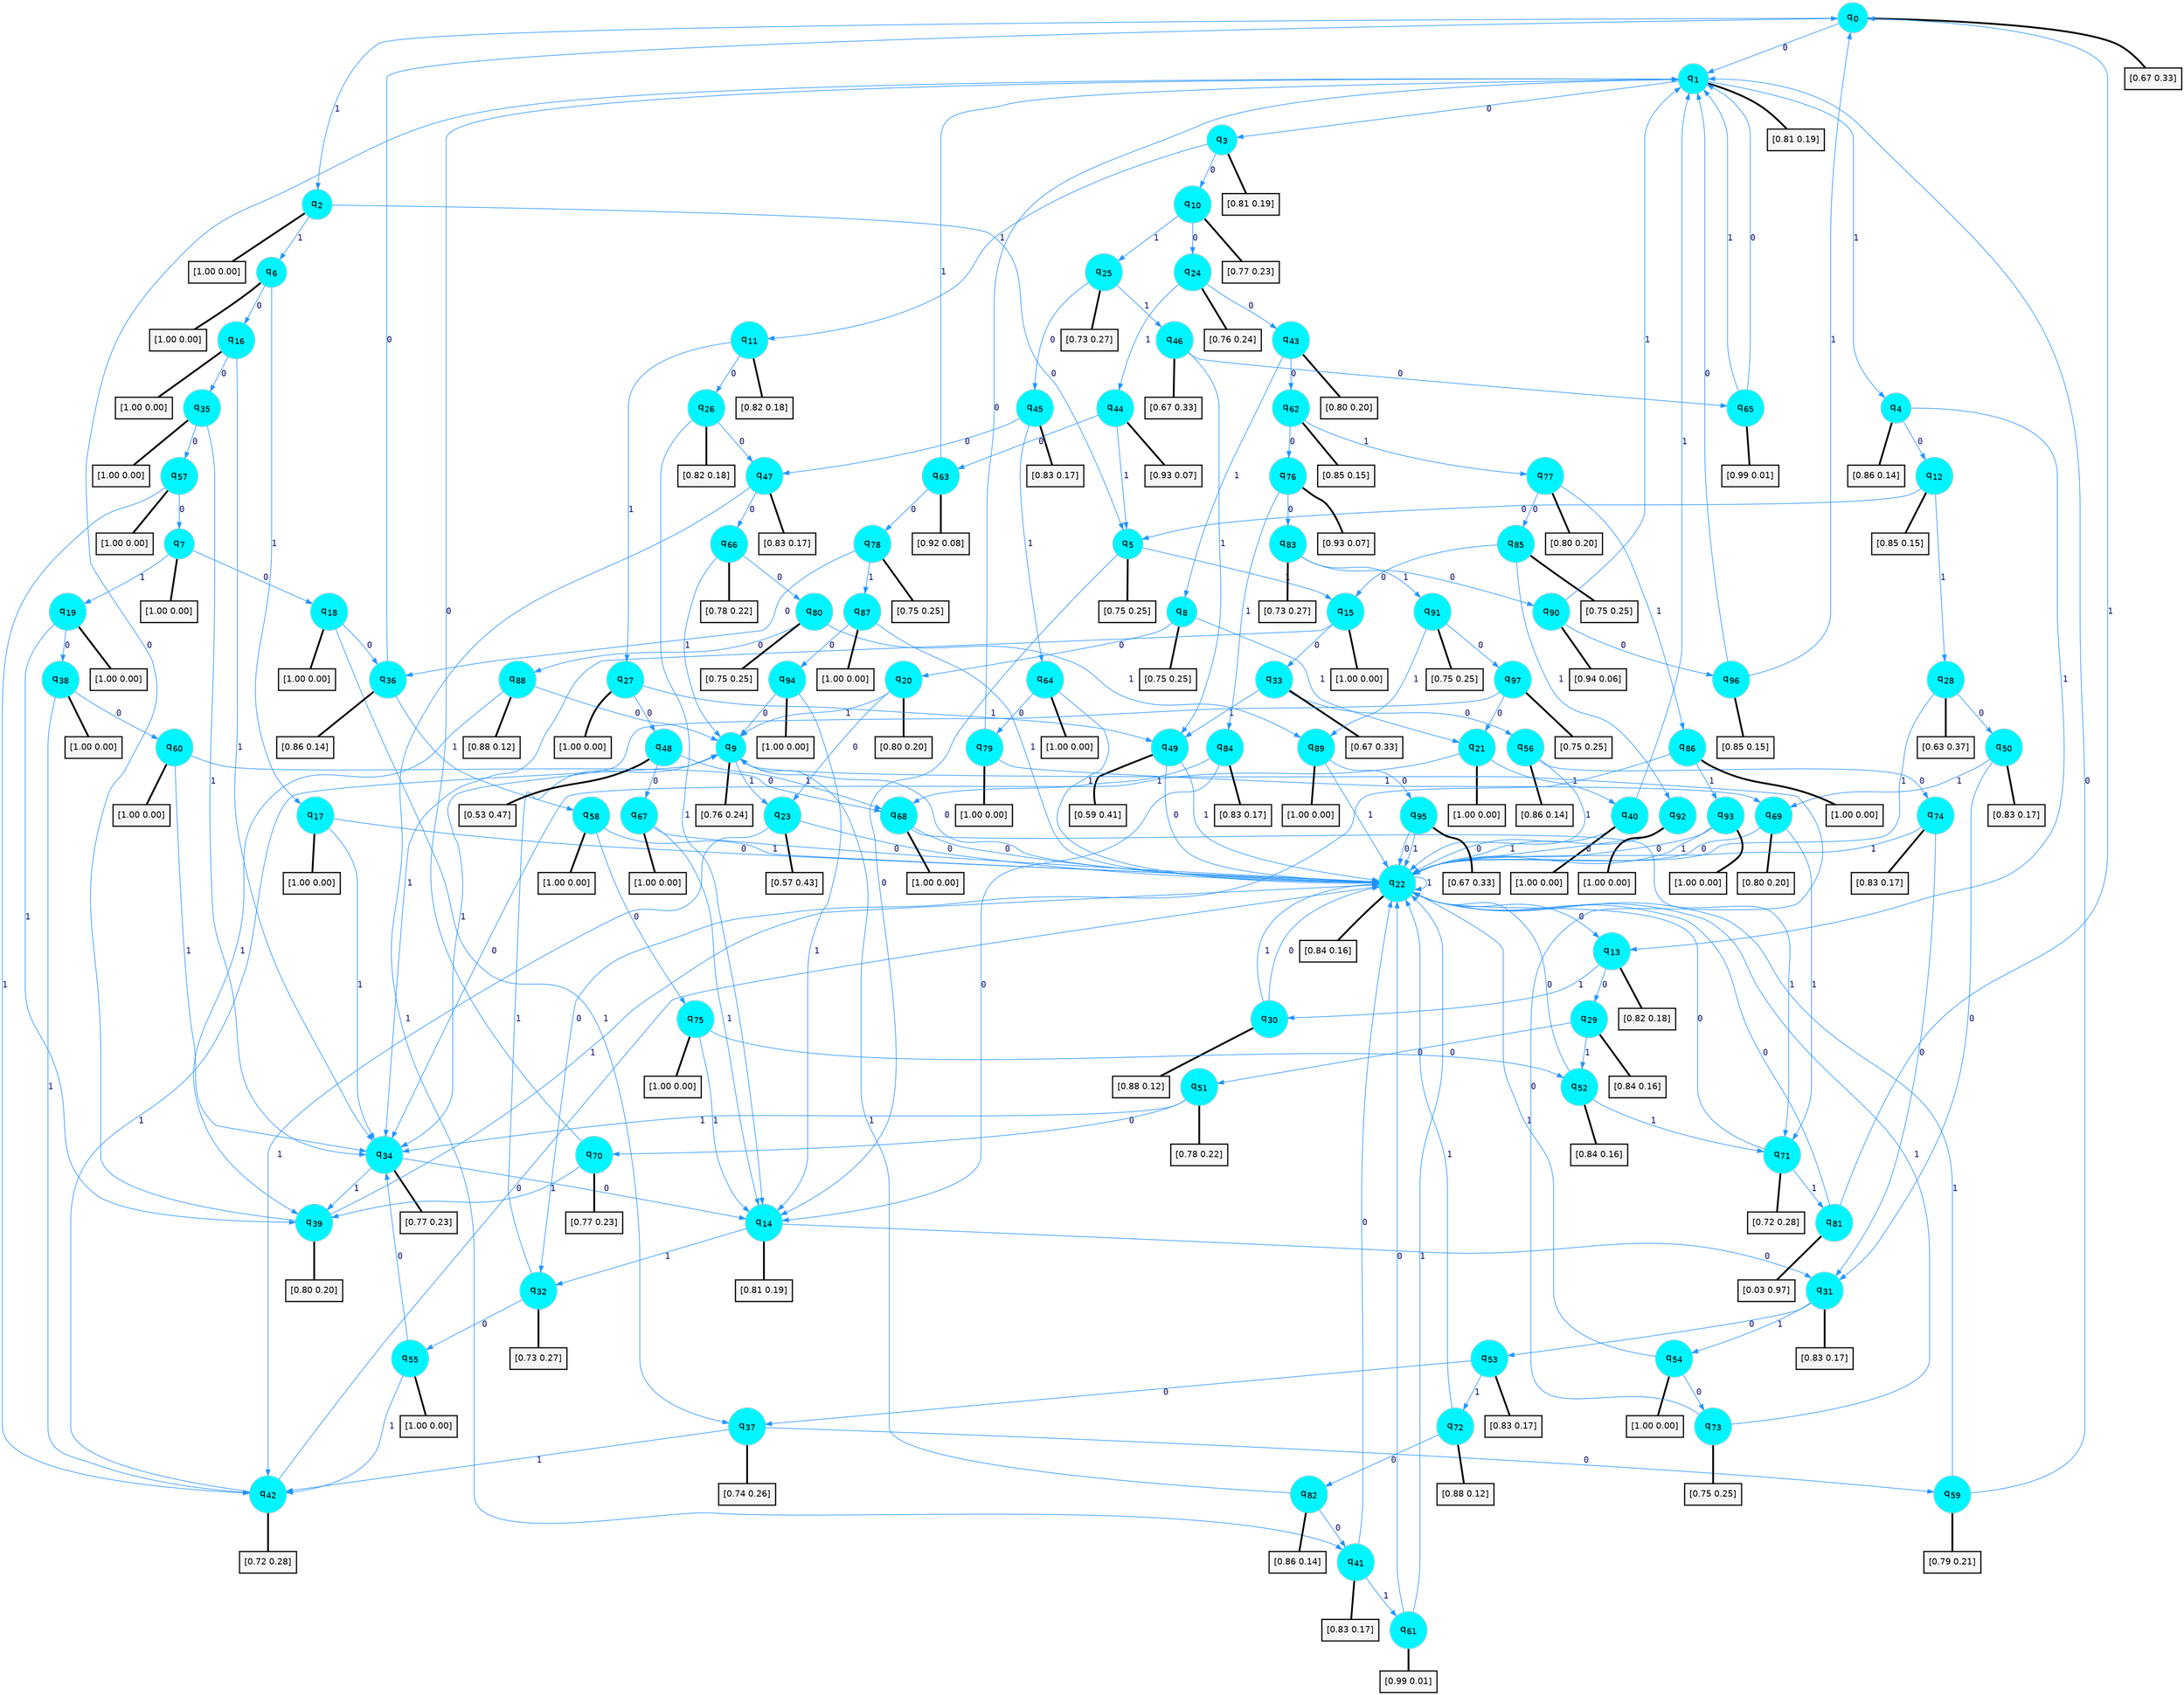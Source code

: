 digraph G {
graph [
bgcolor=transparent, dpi=300, rankdir=TD, size="40,25"];
node [
color=gray, fillcolor=turquoise1, fontcolor=black, fontname=Helvetica, fontsize=16, fontweight=bold, shape=circle, style=filled];
edge [
arrowsize=1, color=dodgerblue1, fontcolor=midnightblue, fontname=courier, fontweight=bold, penwidth=1, style=solid, weight=20];
0[label=<q<SUB>0</SUB>>];
1[label=<q<SUB>1</SUB>>];
2[label=<q<SUB>2</SUB>>];
3[label=<q<SUB>3</SUB>>];
4[label=<q<SUB>4</SUB>>];
5[label=<q<SUB>5</SUB>>];
6[label=<q<SUB>6</SUB>>];
7[label=<q<SUB>7</SUB>>];
8[label=<q<SUB>8</SUB>>];
9[label=<q<SUB>9</SUB>>];
10[label=<q<SUB>10</SUB>>];
11[label=<q<SUB>11</SUB>>];
12[label=<q<SUB>12</SUB>>];
13[label=<q<SUB>13</SUB>>];
14[label=<q<SUB>14</SUB>>];
15[label=<q<SUB>15</SUB>>];
16[label=<q<SUB>16</SUB>>];
17[label=<q<SUB>17</SUB>>];
18[label=<q<SUB>18</SUB>>];
19[label=<q<SUB>19</SUB>>];
20[label=<q<SUB>20</SUB>>];
21[label=<q<SUB>21</SUB>>];
22[label=<q<SUB>22</SUB>>];
23[label=<q<SUB>23</SUB>>];
24[label=<q<SUB>24</SUB>>];
25[label=<q<SUB>25</SUB>>];
26[label=<q<SUB>26</SUB>>];
27[label=<q<SUB>27</SUB>>];
28[label=<q<SUB>28</SUB>>];
29[label=<q<SUB>29</SUB>>];
30[label=<q<SUB>30</SUB>>];
31[label=<q<SUB>31</SUB>>];
32[label=<q<SUB>32</SUB>>];
33[label=<q<SUB>33</SUB>>];
34[label=<q<SUB>34</SUB>>];
35[label=<q<SUB>35</SUB>>];
36[label=<q<SUB>36</SUB>>];
37[label=<q<SUB>37</SUB>>];
38[label=<q<SUB>38</SUB>>];
39[label=<q<SUB>39</SUB>>];
40[label=<q<SUB>40</SUB>>];
41[label=<q<SUB>41</SUB>>];
42[label=<q<SUB>42</SUB>>];
43[label=<q<SUB>43</SUB>>];
44[label=<q<SUB>44</SUB>>];
45[label=<q<SUB>45</SUB>>];
46[label=<q<SUB>46</SUB>>];
47[label=<q<SUB>47</SUB>>];
48[label=<q<SUB>48</SUB>>];
49[label=<q<SUB>49</SUB>>];
50[label=<q<SUB>50</SUB>>];
51[label=<q<SUB>51</SUB>>];
52[label=<q<SUB>52</SUB>>];
53[label=<q<SUB>53</SUB>>];
54[label=<q<SUB>54</SUB>>];
55[label=<q<SUB>55</SUB>>];
56[label=<q<SUB>56</SUB>>];
57[label=<q<SUB>57</SUB>>];
58[label=<q<SUB>58</SUB>>];
59[label=<q<SUB>59</SUB>>];
60[label=<q<SUB>60</SUB>>];
61[label=<q<SUB>61</SUB>>];
62[label=<q<SUB>62</SUB>>];
63[label=<q<SUB>63</SUB>>];
64[label=<q<SUB>64</SUB>>];
65[label=<q<SUB>65</SUB>>];
66[label=<q<SUB>66</SUB>>];
67[label=<q<SUB>67</SUB>>];
68[label=<q<SUB>68</SUB>>];
69[label=<q<SUB>69</SUB>>];
70[label=<q<SUB>70</SUB>>];
71[label=<q<SUB>71</SUB>>];
72[label=<q<SUB>72</SUB>>];
73[label=<q<SUB>73</SUB>>];
74[label=<q<SUB>74</SUB>>];
75[label=<q<SUB>75</SUB>>];
76[label=<q<SUB>76</SUB>>];
77[label=<q<SUB>77</SUB>>];
78[label=<q<SUB>78</SUB>>];
79[label=<q<SUB>79</SUB>>];
80[label=<q<SUB>80</SUB>>];
81[label=<q<SUB>81</SUB>>];
82[label=<q<SUB>82</SUB>>];
83[label=<q<SUB>83</SUB>>];
84[label=<q<SUB>84</SUB>>];
85[label=<q<SUB>85</SUB>>];
86[label=<q<SUB>86</SUB>>];
87[label=<q<SUB>87</SUB>>];
88[label=<q<SUB>88</SUB>>];
89[label=<q<SUB>89</SUB>>];
90[label=<q<SUB>90</SUB>>];
91[label=<q<SUB>91</SUB>>];
92[label=<q<SUB>92</SUB>>];
93[label=<q<SUB>93</SUB>>];
94[label=<q<SUB>94</SUB>>];
95[label=<q<SUB>95</SUB>>];
96[label=<q<SUB>96</SUB>>];
97[label=<q<SUB>97</SUB>>];
98[label="[0.67 0.33]", shape=box,fontcolor=black, fontname=Helvetica, fontsize=14, penwidth=2, fillcolor=whitesmoke,color=black];
99[label="[0.81 0.19]", shape=box,fontcolor=black, fontname=Helvetica, fontsize=14, penwidth=2, fillcolor=whitesmoke,color=black];
100[label="[1.00 0.00]", shape=box,fontcolor=black, fontname=Helvetica, fontsize=14, penwidth=2, fillcolor=whitesmoke,color=black];
101[label="[0.81 0.19]", shape=box,fontcolor=black, fontname=Helvetica, fontsize=14, penwidth=2, fillcolor=whitesmoke,color=black];
102[label="[0.86 0.14]", shape=box,fontcolor=black, fontname=Helvetica, fontsize=14, penwidth=2, fillcolor=whitesmoke,color=black];
103[label="[0.75 0.25]", shape=box,fontcolor=black, fontname=Helvetica, fontsize=14, penwidth=2, fillcolor=whitesmoke,color=black];
104[label="[1.00 0.00]", shape=box,fontcolor=black, fontname=Helvetica, fontsize=14, penwidth=2, fillcolor=whitesmoke,color=black];
105[label="[1.00 0.00]", shape=box,fontcolor=black, fontname=Helvetica, fontsize=14, penwidth=2, fillcolor=whitesmoke,color=black];
106[label="[0.75 0.25]", shape=box,fontcolor=black, fontname=Helvetica, fontsize=14, penwidth=2, fillcolor=whitesmoke,color=black];
107[label="[0.76 0.24]", shape=box,fontcolor=black, fontname=Helvetica, fontsize=14, penwidth=2, fillcolor=whitesmoke,color=black];
108[label="[0.77 0.23]", shape=box,fontcolor=black, fontname=Helvetica, fontsize=14, penwidth=2, fillcolor=whitesmoke,color=black];
109[label="[0.82 0.18]", shape=box,fontcolor=black, fontname=Helvetica, fontsize=14, penwidth=2, fillcolor=whitesmoke,color=black];
110[label="[0.85 0.15]", shape=box,fontcolor=black, fontname=Helvetica, fontsize=14, penwidth=2, fillcolor=whitesmoke,color=black];
111[label="[0.82 0.18]", shape=box,fontcolor=black, fontname=Helvetica, fontsize=14, penwidth=2, fillcolor=whitesmoke,color=black];
112[label="[0.81 0.19]", shape=box,fontcolor=black, fontname=Helvetica, fontsize=14, penwidth=2, fillcolor=whitesmoke,color=black];
113[label="[1.00 0.00]", shape=box,fontcolor=black, fontname=Helvetica, fontsize=14, penwidth=2, fillcolor=whitesmoke,color=black];
114[label="[1.00 0.00]", shape=box,fontcolor=black, fontname=Helvetica, fontsize=14, penwidth=2, fillcolor=whitesmoke,color=black];
115[label="[1.00 0.00]", shape=box,fontcolor=black, fontname=Helvetica, fontsize=14, penwidth=2, fillcolor=whitesmoke,color=black];
116[label="[1.00 0.00]", shape=box,fontcolor=black, fontname=Helvetica, fontsize=14, penwidth=2, fillcolor=whitesmoke,color=black];
117[label="[1.00 0.00]", shape=box,fontcolor=black, fontname=Helvetica, fontsize=14, penwidth=2, fillcolor=whitesmoke,color=black];
118[label="[0.80 0.20]", shape=box,fontcolor=black, fontname=Helvetica, fontsize=14, penwidth=2, fillcolor=whitesmoke,color=black];
119[label="[1.00 0.00]", shape=box,fontcolor=black, fontname=Helvetica, fontsize=14, penwidth=2, fillcolor=whitesmoke,color=black];
120[label="[0.84 0.16]", shape=box,fontcolor=black, fontname=Helvetica, fontsize=14, penwidth=2, fillcolor=whitesmoke,color=black];
121[label="[0.57 0.43]", shape=box,fontcolor=black, fontname=Helvetica, fontsize=14, penwidth=2, fillcolor=whitesmoke,color=black];
122[label="[0.76 0.24]", shape=box,fontcolor=black, fontname=Helvetica, fontsize=14, penwidth=2, fillcolor=whitesmoke,color=black];
123[label="[0.73 0.27]", shape=box,fontcolor=black, fontname=Helvetica, fontsize=14, penwidth=2, fillcolor=whitesmoke,color=black];
124[label="[0.82 0.18]", shape=box,fontcolor=black, fontname=Helvetica, fontsize=14, penwidth=2, fillcolor=whitesmoke,color=black];
125[label="[1.00 0.00]", shape=box,fontcolor=black, fontname=Helvetica, fontsize=14, penwidth=2, fillcolor=whitesmoke,color=black];
126[label="[0.63 0.37]", shape=box,fontcolor=black, fontname=Helvetica, fontsize=14, penwidth=2, fillcolor=whitesmoke,color=black];
127[label="[0.84 0.16]", shape=box,fontcolor=black, fontname=Helvetica, fontsize=14, penwidth=2, fillcolor=whitesmoke,color=black];
128[label="[0.88 0.12]", shape=box,fontcolor=black, fontname=Helvetica, fontsize=14, penwidth=2, fillcolor=whitesmoke,color=black];
129[label="[0.83 0.17]", shape=box,fontcolor=black, fontname=Helvetica, fontsize=14, penwidth=2, fillcolor=whitesmoke,color=black];
130[label="[0.73 0.27]", shape=box,fontcolor=black, fontname=Helvetica, fontsize=14, penwidth=2, fillcolor=whitesmoke,color=black];
131[label="[0.67 0.33]", shape=box,fontcolor=black, fontname=Helvetica, fontsize=14, penwidth=2, fillcolor=whitesmoke,color=black];
132[label="[0.77 0.23]", shape=box,fontcolor=black, fontname=Helvetica, fontsize=14, penwidth=2, fillcolor=whitesmoke,color=black];
133[label="[1.00 0.00]", shape=box,fontcolor=black, fontname=Helvetica, fontsize=14, penwidth=2, fillcolor=whitesmoke,color=black];
134[label="[0.86 0.14]", shape=box,fontcolor=black, fontname=Helvetica, fontsize=14, penwidth=2, fillcolor=whitesmoke,color=black];
135[label="[0.74 0.26]", shape=box,fontcolor=black, fontname=Helvetica, fontsize=14, penwidth=2, fillcolor=whitesmoke,color=black];
136[label="[1.00 0.00]", shape=box,fontcolor=black, fontname=Helvetica, fontsize=14, penwidth=2, fillcolor=whitesmoke,color=black];
137[label="[0.80 0.20]", shape=box,fontcolor=black, fontname=Helvetica, fontsize=14, penwidth=2, fillcolor=whitesmoke,color=black];
138[label="[1.00 0.00]", shape=box,fontcolor=black, fontname=Helvetica, fontsize=14, penwidth=2, fillcolor=whitesmoke,color=black];
139[label="[0.83 0.17]", shape=box,fontcolor=black, fontname=Helvetica, fontsize=14, penwidth=2, fillcolor=whitesmoke,color=black];
140[label="[0.72 0.28]", shape=box,fontcolor=black, fontname=Helvetica, fontsize=14, penwidth=2, fillcolor=whitesmoke,color=black];
141[label="[0.80 0.20]", shape=box,fontcolor=black, fontname=Helvetica, fontsize=14, penwidth=2, fillcolor=whitesmoke,color=black];
142[label="[0.93 0.07]", shape=box,fontcolor=black, fontname=Helvetica, fontsize=14, penwidth=2, fillcolor=whitesmoke,color=black];
143[label="[0.83 0.17]", shape=box,fontcolor=black, fontname=Helvetica, fontsize=14, penwidth=2, fillcolor=whitesmoke,color=black];
144[label="[0.67 0.33]", shape=box,fontcolor=black, fontname=Helvetica, fontsize=14, penwidth=2, fillcolor=whitesmoke,color=black];
145[label="[0.83 0.17]", shape=box,fontcolor=black, fontname=Helvetica, fontsize=14, penwidth=2, fillcolor=whitesmoke,color=black];
146[label="[0.53 0.47]", shape=box,fontcolor=black, fontname=Helvetica, fontsize=14, penwidth=2, fillcolor=whitesmoke,color=black];
147[label="[0.59 0.41]", shape=box,fontcolor=black, fontname=Helvetica, fontsize=14, penwidth=2, fillcolor=whitesmoke,color=black];
148[label="[0.83 0.17]", shape=box,fontcolor=black, fontname=Helvetica, fontsize=14, penwidth=2, fillcolor=whitesmoke,color=black];
149[label="[0.78 0.22]", shape=box,fontcolor=black, fontname=Helvetica, fontsize=14, penwidth=2, fillcolor=whitesmoke,color=black];
150[label="[0.84 0.16]", shape=box,fontcolor=black, fontname=Helvetica, fontsize=14, penwidth=2, fillcolor=whitesmoke,color=black];
151[label="[0.83 0.17]", shape=box,fontcolor=black, fontname=Helvetica, fontsize=14, penwidth=2, fillcolor=whitesmoke,color=black];
152[label="[1.00 0.00]", shape=box,fontcolor=black, fontname=Helvetica, fontsize=14, penwidth=2, fillcolor=whitesmoke,color=black];
153[label="[1.00 0.00]", shape=box,fontcolor=black, fontname=Helvetica, fontsize=14, penwidth=2, fillcolor=whitesmoke,color=black];
154[label="[0.86 0.14]", shape=box,fontcolor=black, fontname=Helvetica, fontsize=14, penwidth=2, fillcolor=whitesmoke,color=black];
155[label="[1.00 0.00]", shape=box,fontcolor=black, fontname=Helvetica, fontsize=14, penwidth=2, fillcolor=whitesmoke,color=black];
156[label="[1.00 0.00]", shape=box,fontcolor=black, fontname=Helvetica, fontsize=14, penwidth=2, fillcolor=whitesmoke,color=black];
157[label="[0.79 0.21]", shape=box,fontcolor=black, fontname=Helvetica, fontsize=14, penwidth=2, fillcolor=whitesmoke,color=black];
158[label="[1.00 0.00]", shape=box,fontcolor=black, fontname=Helvetica, fontsize=14, penwidth=2, fillcolor=whitesmoke,color=black];
159[label="[0.99 0.01]", shape=box,fontcolor=black, fontname=Helvetica, fontsize=14, penwidth=2, fillcolor=whitesmoke,color=black];
160[label="[0.85 0.15]", shape=box,fontcolor=black, fontname=Helvetica, fontsize=14, penwidth=2, fillcolor=whitesmoke,color=black];
161[label="[0.92 0.08]", shape=box,fontcolor=black, fontname=Helvetica, fontsize=14, penwidth=2, fillcolor=whitesmoke,color=black];
162[label="[1.00 0.00]", shape=box,fontcolor=black, fontname=Helvetica, fontsize=14, penwidth=2, fillcolor=whitesmoke,color=black];
163[label="[0.99 0.01]", shape=box,fontcolor=black, fontname=Helvetica, fontsize=14, penwidth=2, fillcolor=whitesmoke,color=black];
164[label="[0.78 0.22]", shape=box,fontcolor=black, fontname=Helvetica, fontsize=14, penwidth=2, fillcolor=whitesmoke,color=black];
165[label="[1.00 0.00]", shape=box,fontcolor=black, fontname=Helvetica, fontsize=14, penwidth=2, fillcolor=whitesmoke,color=black];
166[label="[1.00 0.00]", shape=box,fontcolor=black, fontname=Helvetica, fontsize=14, penwidth=2, fillcolor=whitesmoke,color=black];
167[label="[0.80 0.20]", shape=box,fontcolor=black, fontname=Helvetica, fontsize=14, penwidth=2, fillcolor=whitesmoke,color=black];
168[label="[0.77 0.23]", shape=box,fontcolor=black, fontname=Helvetica, fontsize=14, penwidth=2, fillcolor=whitesmoke,color=black];
169[label="[0.72 0.28]", shape=box,fontcolor=black, fontname=Helvetica, fontsize=14, penwidth=2, fillcolor=whitesmoke,color=black];
170[label="[0.88 0.12]", shape=box,fontcolor=black, fontname=Helvetica, fontsize=14, penwidth=2, fillcolor=whitesmoke,color=black];
171[label="[0.75 0.25]", shape=box,fontcolor=black, fontname=Helvetica, fontsize=14, penwidth=2, fillcolor=whitesmoke,color=black];
172[label="[0.83 0.17]", shape=box,fontcolor=black, fontname=Helvetica, fontsize=14, penwidth=2, fillcolor=whitesmoke,color=black];
173[label="[1.00 0.00]", shape=box,fontcolor=black, fontname=Helvetica, fontsize=14, penwidth=2, fillcolor=whitesmoke,color=black];
174[label="[0.93 0.07]", shape=box,fontcolor=black, fontname=Helvetica, fontsize=14, penwidth=2, fillcolor=whitesmoke,color=black];
175[label="[0.80 0.20]", shape=box,fontcolor=black, fontname=Helvetica, fontsize=14, penwidth=2, fillcolor=whitesmoke,color=black];
176[label="[0.75 0.25]", shape=box,fontcolor=black, fontname=Helvetica, fontsize=14, penwidth=2, fillcolor=whitesmoke,color=black];
177[label="[1.00 0.00]", shape=box,fontcolor=black, fontname=Helvetica, fontsize=14, penwidth=2, fillcolor=whitesmoke,color=black];
178[label="[0.75 0.25]", shape=box,fontcolor=black, fontname=Helvetica, fontsize=14, penwidth=2, fillcolor=whitesmoke,color=black];
179[label="[0.03 0.97]", shape=box,fontcolor=black, fontname=Helvetica, fontsize=14, penwidth=2, fillcolor=whitesmoke,color=black];
180[label="[0.86 0.14]", shape=box,fontcolor=black, fontname=Helvetica, fontsize=14, penwidth=2, fillcolor=whitesmoke,color=black];
181[label="[0.73 0.27]", shape=box,fontcolor=black, fontname=Helvetica, fontsize=14, penwidth=2, fillcolor=whitesmoke,color=black];
182[label="[0.83 0.17]", shape=box,fontcolor=black, fontname=Helvetica, fontsize=14, penwidth=2, fillcolor=whitesmoke,color=black];
183[label="[0.75 0.25]", shape=box,fontcolor=black, fontname=Helvetica, fontsize=14, penwidth=2, fillcolor=whitesmoke,color=black];
184[label="[1.00 0.00]", shape=box,fontcolor=black, fontname=Helvetica, fontsize=14, penwidth=2, fillcolor=whitesmoke,color=black];
185[label="[1.00 0.00]", shape=box,fontcolor=black, fontname=Helvetica, fontsize=14, penwidth=2, fillcolor=whitesmoke,color=black];
186[label="[0.88 0.12]", shape=box,fontcolor=black, fontname=Helvetica, fontsize=14, penwidth=2, fillcolor=whitesmoke,color=black];
187[label="[1.00 0.00]", shape=box,fontcolor=black, fontname=Helvetica, fontsize=14, penwidth=2, fillcolor=whitesmoke,color=black];
188[label="[0.94 0.06]", shape=box,fontcolor=black, fontname=Helvetica, fontsize=14, penwidth=2, fillcolor=whitesmoke,color=black];
189[label="[0.75 0.25]", shape=box,fontcolor=black, fontname=Helvetica, fontsize=14, penwidth=2, fillcolor=whitesmoke,color=black];
190[label="[1.00 0.00]", shape=box,fontcolor=black, fontname=Helvetica, fontsize=14, penwidth=2, fillcolor=whitesmoke,color=black];
191[label="[1.00 0.00]", shape=box,fontcolor=black, fontname=Helvetica, fontsize=14, penwidth=2, fillcolor=whitesmoke,color=black];
192[label="[1.00 0.00]", shape=box,fontcolor=black, fontname=Helvetica, fontsize=14, penwidth=2, fillcolor=whitesmoke,color=black];
193[label="[0.67 0.33]", shape=box,fontcolor=black, fontname=Helvetica, fontsize=14, penwidth=2, fillcolor=whitesmoke,color=black];
194[label="[0.85 0.15]", shape=box,fontcolor=black, fontname=Helvetica, fontsize=14, penwidth=2, fillcolor=whitesmoke,color=black];
195[label="[0.75 0.25]", shape=box,fontcolor=black, fontname=Helvetica, fontsize=14, penwidth=2, fillcolor=whitesmoke,color=black];
0->1 [label=0];
0->2 [label=1];
0->98 [arrowhead=none, penwidth=3,color=black];
1->3 [label=0];
1->4 [label=1];
1->99 [arrowhead=none, penwidth=3,color=black];
2->5 [label=0];
2->6 [label=1];
2->100 [arrowhead=none, penwidth=3,color=black];
3->10 [label=0];
3->11 [label=1];
3->101 [arrowhead=none, penwidth=3,color=black];
4->12 [label=0];
4->13 [label=1];
4->102 [arrowhead=none, penwidth=3,color=black];
5->14 [label=0];
5->15 [label=1];
5->103 [arrowhead=none, penwidth=3,color=black];
6->16 [label=0];
6->17 [label=1];
6->104 [arrowhead=none, penwidth=3,color=black];
7->18 [label=0];
7->19 [label=1];
7->105 [arrowhead=none, penwidth=3,color=black];
8->20 [label=0];
8->21 [label=1];
8->106 [arrowhead=none, penwidth=3,color=black];
9->22 [label=0];
9->23 [label=1];
9->107 [arrowhead=none, penwidth=3,color=black];
10->24 [label=0];
10->25 [label=1];
10->108 [arrowhead=none, penwidth=3,color=black];
11->26 [label=0];
11->27 [label=1];
11->109 [arrowhead=none, penwidth=3,color=black];
12->5 [label=0];
12->28 [label=1];
12->110 [arrowhead=none, penwidth=3,color=black];
13->29 [label=0];
13->30 [label=1];
13->111 [arrowhead=none, penwidth=3,color=black];
14->31 [label=0];
14->32 [label=1];
14->112 [arrowhead=none, penwidth=3,color=black];
15->33 [label=0];
15->34 [label=1];
15->113 [arrowhead=none, penwidth=3,color=black];
16->35 [label=0];
16->34 [label=1];
16->114 [arrowhead=none, penwidth=3,color=black];
17->22 [label=0];
17->34 [label=1];
17->115 [arrowhead=none, penwidth=3,color=black];
18->36 [label=0];
18->37 [label=1];
18->116 [arrowhead=none, penwidth=3,color=black];
19->38 [label=0];
19->39 [label=1];
19->117 [arrowhead=none, penwidth=3,color=black];
20->23 [label=0];
20->9 [label=1];
20->118 [arrowhead=none, penwidth=3,color=black];
21->34 [label=0];
21->40 [label=1];
21->119 [arrowhead=none, penwidth=3,color=black];
22->13 [label=0];
22->22 [label=1];
22->120 [arrowhead=none, penwidth=3,color=black];
23->22 [label=0];
23->42 [label=1];
23->121 [arrowhead=none, penwidth=3,color=black];
24->43 [label=0];
24->44 [label=1];
24->122 [arrowhead=none, penwidth=3,color=black];
25->45 [label=0];
25->46 [label=1];
25->123 [arrowhead=none, penwidth=3,color=black];
26->47 [label=0];
26->14 [label=1];
26->124 [arrowhead=none, penwidth=3,color=black];
27->48 [label=0];
27->49 [label=1];
27->125 [arrowhead=none, penwidth=3,color=black];
28->50 [label=0];
28->22 [label=1];
28->126 [arrowhead=none, penwidth=3,color=black];
29->51 [label=0];
29->52 [label=1];
29->127 [arrowhead=none, penwidth=3,color=black];
30->22 [label=0];
30->22 [label=1];
30->128 [arrowhead=none, penwidth=3,color=black];
31->53 [label=0];
31->54 [label=1];
31->129 [arrowhead=none, penwidth=3,color=black];
32->55 [label=0];
32->9 [label=1];
32->130 [arrowhead=none, penwidth=3,color=black];
33->56 [label=0];
33->49 [label=1];
33->131 [arrowhead=none, penwidth=3,color=black];
34->14 [label=0];
34->39 [label=1];
34->132 [arrowhead=none, penwidth=3,color=black];
35->57 [label=0];
35->34 [label=1];
35->133 [arrowhead=none, penwidth=3,color=black];
36->0 [label=0];
36->58 [label=1];
36->134 [arrowhead=none, penwidth=3,color=black];
37->59 [label=0];
37->42 [label=1];
37->135 [arrowhead=none, penwidth=3,color=black];
38->60 [label=0];
38->42 [label=1];
38->136 [arrowhead=none, penwidth=3,color=black];
39->1 [label=0];
39->22 [label=1];
39->137 [arrowhead=none, penwidth=3,color=black];
40->22 [label=0];
40->1 [label=1];
40->138 [arrowhead=none, penwidth=3,color=black];
41->22 [label=0];
41->61 [label=1];
41->139 [arrowhead=none, penwidth=3,color=black];
42->22 [label=0];
42->9 [label=1];
42->140 [arrowhead=none, penwidth=3,color=black];
43->62 [label=0];
43->8 [label=1];
43->141 [arrowhead=none, penwidth=3,color=black];
44->63 [label=0];
44->5 [label=1];
44->142 [arrowhead=none, penwidth=3,color=black];
45->47 [label=0];
45->64 [label=1];
45->143 [arrowhead=none, penwidth=3,color=black];
46->65 [label=0];
46->49 [label=1];
46->144 [arrowhead=none, penwidth=3,color=black];
47->66 [label=0];
47->41 [label=1];
47->145 [arrowhead=none, penwidth=3,color=black];
48->67 [label=0];
48->68 [label=1];
48->146 [arrowhead=none, penwidth=3,color=black];
49->22 [label=0];
49->22 [label=1];
49->147 [arrowhead=none, penwidth=3,color=black];
50->31 [label=0];
50->69 [label=1];
50->148 [arrowhead=none, penwidth=3,color=black];
51->70 [label=0];
51->34 [label=1];
51->149 [arrowhead=none, penwidth=3,color=black];
52->22 [label=0];
52->71 [label=1];
52->150 [arrowhead=none, penwidth=3,color=black];
53->37 [label=0];
53->72 [label=1];
53->151 [arrowhead=none, penwidth=3,color=black];
54->73 [label=0];
54->22 [label=1];
54->152 [arrowhead=none, penwidth=3,color=black];
55->34 [label=0];
55->42 [label=1];
55->153 [arrowhead=none, penwidth=3,color=black];
56->74 [label=0];
56->22 [label=1];
56->154 [arrowhead=none, penwidth=3,color=black];
57->7 [label=0];
57->42 [label=1];
57->155 [arrowhead=none, penwidth=3,color=black];
58->75 [label=0];
58->22 [label=1];
58->156 [arrowhead=none, penwidth=3,color=black];
59->1 [label=0];
59->22 [label=1];
59->157 [arrowhead=none, penwidth=3,color=black];
60->68 [label=0];
60->34 [label=1];
60->158 [arrowhead=none, penwidth=3,color=black];
61->22 [label=0];
61->22 [label=1];
61->159 [arrowhead=none, penwidth=3,color=black];
62->76 [label=0];
62->77 [label=1];
62->160 [arrowhead=none, penwidth=3,color=black];
63->78 [label=0];
63->1 [label=1];
63->161 [arrowhead=none, penwidth=3,color=black];
64->79 [label=0];
64->22 [label=1];
64->162 [arrowhead=none, penwidth=3,color=black];
65->1 [label=0];
65->1 [label=1];
65->163 [arrowhead=none, penwidth=3,color=black];
66->80 [label=0];
66->9 [label=1];
66->164 [arrowhead=none, penwidth=3,color=black];
67->22 [label=0];
67->14 [label=1];
67->165 [arrowhead=none, penwidth=3,color=black];
68->22 [label=0];
68->71 [label=1];
68->166 [arrowhead=none, penwidth=3,color=black];
69->22 [label=0];
69->71 [label=1];
69->167 [arrowhead=none, penwidth=3,color=black];
70->1 [label=0];
70->39 [label=1];
70->168 [arrowhead=none, penwidth=3,color=black];
71->22 [label=0];
71->81 [label=1];
71->169 [arrowhead=none, penwidth=3,color=black];
72->82 [label=0];
72->22 [label=1];
72->170 [arrowhead=none, penwidth=3,color=black];
73->9 [label=0];
73->22 [label=1];
73->171 [arrowhead=none, penwidth=3,color=black];
74->31 [label=0];
74->22 [label=1];
74->172 [arrowhead=none, penwidth=3,color=black];
75->52 [label=0];
75->14 [label=1];
75->173 [arrowhead=none, penwidth=3,color=black];
76->83 [label=0];
76->84 [label=1];
76->174 [arrowhead=none, penwidth=3,color=black];
77->85 [label=0];
77->86 [label=1];
77->175 [arrowhead=none, penwidth=3,color=black];
78->36 [label=0];
78->87 [label=1];
78->176 [arrowhead=none, penwidth=3,color=black];
79->1 [label=0];
79->69 [label=1];
79->177 [arrowhead=none, penwidth=3,color=black];
80->88 [label=0];
80->89 [label=1];
80->178 [arrowhead=none, penwidth=3,color=black];
81->22 [label=0];
81->0 [label=1];
81->179 [arrowhead=none, penwidth=3,color=black];
82->41 [label=0];
82->9 [label=1];
82->180 [arrowhead=none, penwidth=3,color=black];
83->90 [label=0];
83->91 [label=1];
83->181 [arrowhead=none, penwidth=3,color=black];
84->14 [label=0];
84->68 [label=1];
84->182 [arrowhead=none, penwidth=3,color=black];
85->15 [label=0];
85->92 [label=1];
85->183 [arrowhead=none, penwidth=3,color=black];
86->32 [label=0];
86->93 [label=1];
86->184 [arrowhead=none, penwidth=3,color=black];
87->94 [label=0];
87->22 [label=1];
87->185 [arrowhead=none, penwidth=3,color=black];
88->9 [label=0];
88->39 [label=1];
88->186 [arrowhead=none, penwidth=3,color=black];
89->95 [label=0];
89->22 [label=1];
89->187 [arrowhead=none, penwidth=3,color=black];
90->96 [label=0];
90->1 [label=1];
90->188 [arrowhead=none, penwidth=3,color=black];
91->97 [label=0];
91->89 [label=1];
91->189 [arrowhead=none, penwidth=3,color=black];
92->22 [label=0];
92->22 [label=1];
92->190 [arrowhead=none, penwidth=3,color=black];
93->22 [label=0];
93->22 [label=1];
93->191 [arrowhead=none, penwidth=3,color=black];
94->9 [label=0];
94->14 [label=1];
94->192 [arrowhead=none, penwidth=3,color=black];
95->22 [label=0];
95->22 [label=1];
95->193 [arrowhead=none, penwidth=3,color=black];
96->1 [label=0];
96->0 [label=1];
96->194 [arrowhead=none, penwidth=3,color=black];
97->21 [label=0];
97->34 [label=1];
97->195 [arrowhead=none, penwidth=3,color=black];
}
